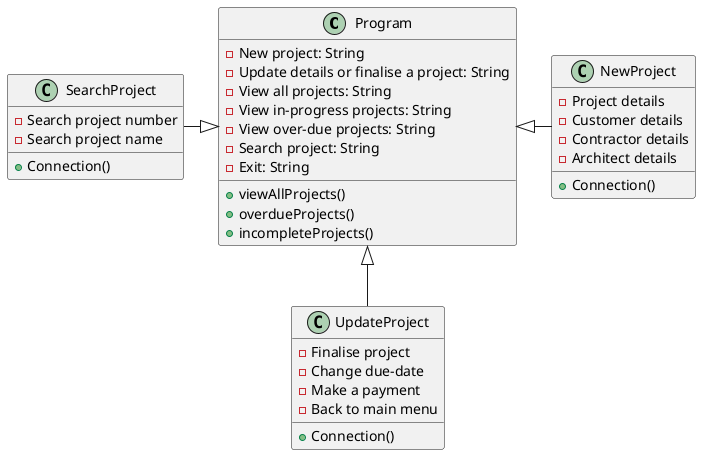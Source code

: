 @startuml
'https://plantuml.com/class-diagram

class Program {
    - New project: String
    - Update details or finalise a project: String
    - View all projects: String
    - View in-progress projects: String
    - View over-due projects: String
    - Search project: String
    - Exit: String

    + viewAllProjects()
    + overdueProjects()
    + incompleteProjects()
}

class NewProject {
    - Project details
    - Customer details
    - Contractor details
    - Architect details

    + Connection()
}

Program <|- NewProject

class SearchProject {
    - Search project number
    - Search project name

    + Connection()
}

 SearchProject -|> Program

class UpdateProject {
    - Finalise project
    - Change due-date
    - Make a payment
    - Back to main menu

    + Connection()
}

Program <|-- UpdateProject

@enduml